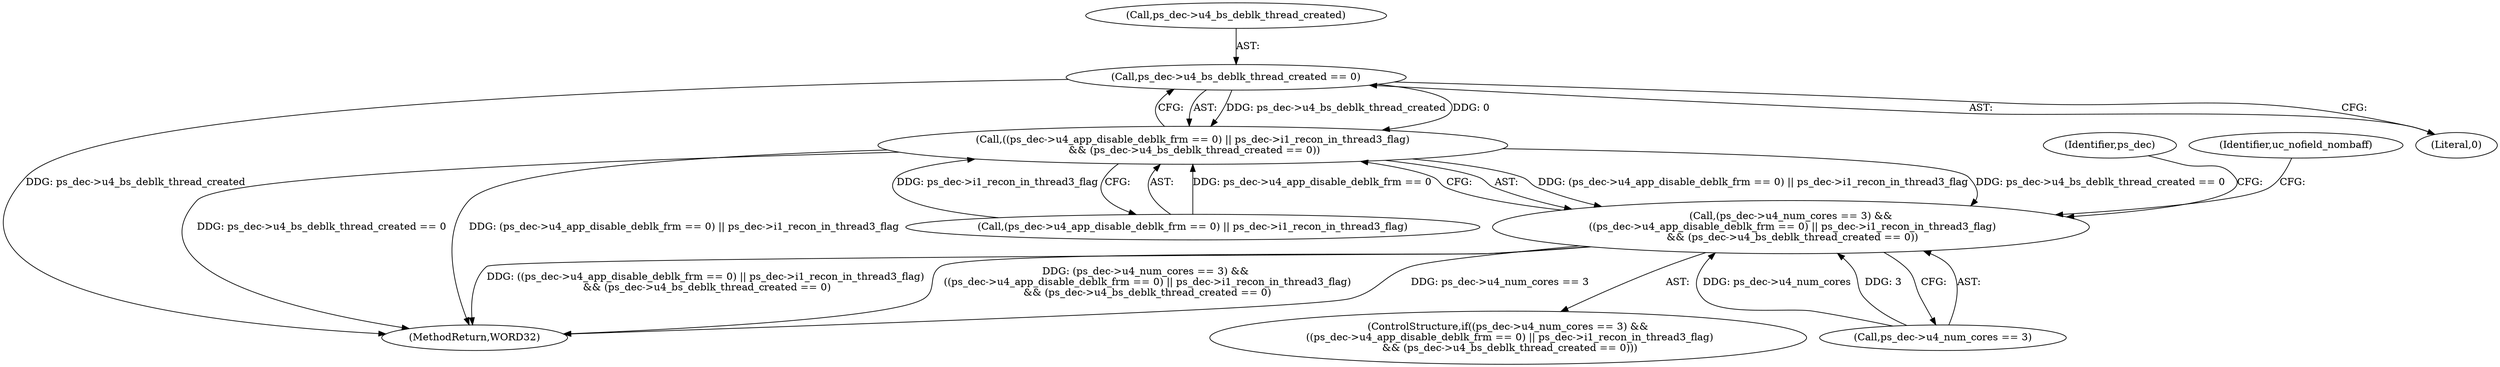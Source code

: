 digraph "0_Android_9a00f562a612d56e7b2b989d168647db900ba6cf_0@pointer" {
"1001696" [label="(Call,ps_dec->u4_bs_deblk_thread_created == 0)"];
"1001686" [label="(Call,((ps_dec->u4_app_disable_deblk_frm == 0) || ps_dec->i1_recon_in_thread3_flag)\n && (ps_dec->u4_bs_deblk_thread_created == 0))"];
"1001680" [label="(Call,(ps_dec->u4_num_cores == 3) &&\n ((ps_dec->u4_app_disable_deblk_frm == 0) || ps_dec->i1_recon_in_thread3_flag)\n && (ps_dec->u4_bs_deblk_thread_created == 0))"];
"1001681" [label="(Call,ps_dec->u4_num_cores == 3)"];
"1002568" [label="(MethodReturn,WORD32)"];
"1001696" [label="(Call,ps_dec->u4_bs_deblk_thread_created == 0)"];
"1001726" [label="(Identifier,uc_nofield_nombaff)"];
"1001687" [label="(Call,(ps_dec->u4_app_disable_deblk_frm == 0) || ps_dec->i1_recon_in_thread3_flag)"];
"1001686" [label="(Call,((ps_dec->u4_app_disable_deblk_frm == 0) || ps_dec->i1_recon_in_thread3_flag)\n && (ps_dec->u4_bs_deblk_thread_created == 0))"];
"1001700" [label="(Literal,0)"];
"1001704" [label="(Identifier,ps_dec)"];
"1001680" [label="(Call,(ps_dec->u4_num_cores == 3) &&\n ((ps_dec->u4_app_disable_deblk_frm == 0) || ps_dec->i1_recon_in_thread3_flag)\n && (ps_dec->u4_bs_deblk_thread_created == 0))"];
"1001697" [label="(Call,ps_dec->u4_bs_deblk_thread_created)"];
"1001679" [label="(ControlStructure,if((ps_dec->u4_num_cores == 3) &&\n ((ps_dec->u4_app_disable_deblk_frm == 0) || ps_dec->i1_recon_in_thread3_flag)\n && (ps_dec->u4_bs_deblk_thread_created == 0)))"];
"1001696" -> "1001686"  [label="AST: "];
"1001696" -> "1001700"  [label="CFG: "];
"1001697" -> "1001696"  [label="AST: "];
"1001700" -> "1001696"  [label="AST: "];
"1001686" -> "1001696"  [label="CFG: "];
"1001696" -> "1002568"  [label="DDG: ps_dec->u4_bs_deblk_thread_created"];
"1001696" -> "1001686"  [label="DDG: ps_dec->u4_bs_deblk_thread_created"];
"1001696" -> "1001686"  [label="DDG: 0"];
"1001686" -> "1001680"  [label="AST: "];
"1001686" -> "1001687"  [label="CFG: "];
"1001687" -> "1001686"  [label="AST: "];
"1001680" -> "1001686"  [label="CFG: "];
"1001686" -> "1002568"  [label="DDG: ps_dec->u4_bs_deblk_thread_created == 0"];
"1001686" -> "1002568"  [label="DDG: (ps_dec->u4_app_disable_deblk_frm == 0) || ps_dec->i1_recon_in_thread3_flag"];
"1001686" -> "1001680"  [label="DDG: (ps_dec->u4_app_disable_deblk_frm == 0) || ps_dec->i1_recon_in_thread3_flag"];
"1001686" -> "1001680"  [label="DDG: ps_dec->u4_bs_deblk_thread_created == 0"];
"1001687" -> "1001686"  [label="DDG: ps_dec->u4_app_disable_deblk_frm == 0"];
"1001687" -> "1001686"  [label="DDG: ps_dec->i1_recon_in_thread3_flag"];
"1001680" -> "1001679"  [label="AST: "];
"1001680" -> "1001681"  [label="CFG: "];
"1001681" -> "1001680"  [label="AST: "];
"1001704" -> "1001680"  [label="CFG: "];
"1001726" -> "1001680"  [label="CFG: "];
"1001680" -> "1002568"  [label="DDG: ((ps_dec->u4_app_disable_deblk_frm == 0) || ps_dec->i1_recon_in_thread3_flag)\n && (ps_dec->u4_bs_deblk_thread_created == 0)"];
"1001680" -> "1002568"  [label="DDG: (ps_dec->u4_num_cores == 3) &&\n ((ps_dec->u4_app_disable_deblk_frm == 0) || ps_dec->i1_recon_in_thread3_flag)\n && (ps_dec->u4_bs_deblk_thread_created == 0)"];
"1001680" -> "1002568"  [label="DDG: ps_dec->u4_num_cores == 3"];
"1001681" -> "1001680"  [label="DDG: ps_dec->u4_num_cores"];
"1001681" -> "1001680"  [label="DDG: 3"];
}
